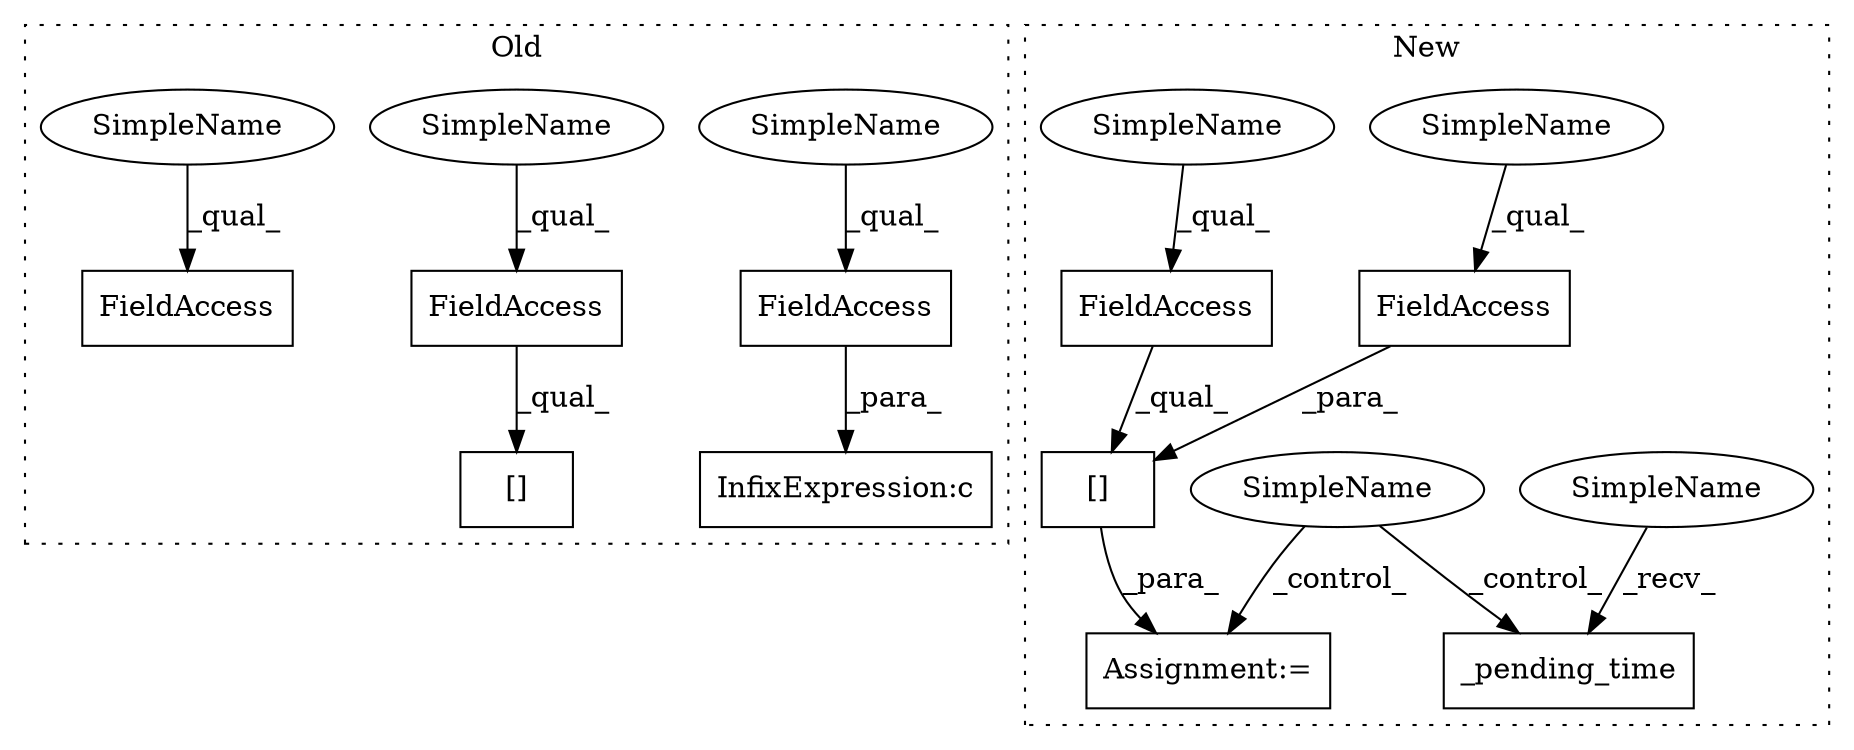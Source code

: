digraph G {
subgraph cluster0 {
1 [label="[]" a="2" s="4608,4647" l="28,1" shape="box"];
3 [label="FieldAccess" a="22" s="4608" l="27" shape="box"];
4 [label="FieldAccess" a="22" s="4455" l="18" shape="box"];
5 [label="InfixExpression:c" a="27" s="4451" l="4" shape="box"];
6 [label="FieldAccess" a="22" s="4652" l="18" shape="box"];
12 [label="SimpleName" a="42" s="4455" l="4" shape="ellipse"];
13 [label="SimpleName" a="42" s="4608" l="4" shape="ellipse"];
14 [label="SimpleName" a="42" s="4652" l="4" shape="ellipse"];
label = "Old";
style="dotted";
}
subgraph cluster1 {
2 [label="_pending_time" a="32" s="7148,7173" l="14,1" shape="box"];
7 [label="FieldAccess" a="22" s="7063" l="27" shape="box"];
8 [label="[]" a="2" s="7063,7111" l="28,1" shape="box"];
9 [label="FieldAccess" a="22" s="7091" l="20" shape="box"];
10 [label="SimpleName" a="42" s="" l="" shape="ellipse"];
11 [label="Assignment:=" a="7" s="7062" l="1" shape="box"];
15 [label="SimpleName" a="42" s="7091" l="4" shape="ellipse"];
16 [label="SimpleName" a="42" s="7143" l="4" shape="ellipse"];
17 [label="SimpleName" a="42" s="7063" l="4" shape="ellipse"];
label = "New";
style="dotted";
}
3 -> 1 [label="_qual_"];
4 -> 5 [label="_para_"];
7 -> 8 [label="_qual_"];
8 -> 11 [label="_para_"];
9 -> 8 [label="_para_"];
10 -> 11 [label="_control_"];
10 -> 2 [label="_control_"];
12 -> 4 [label="_qual_"];
13 -> 3 [label="_qual_"];
14 -> 6 [label="_qual_"];
15 -> 9 [label="_qual_"];
16 -> 2 [label="_recv_"];
17 -> 7 [label="_qual_"];
}